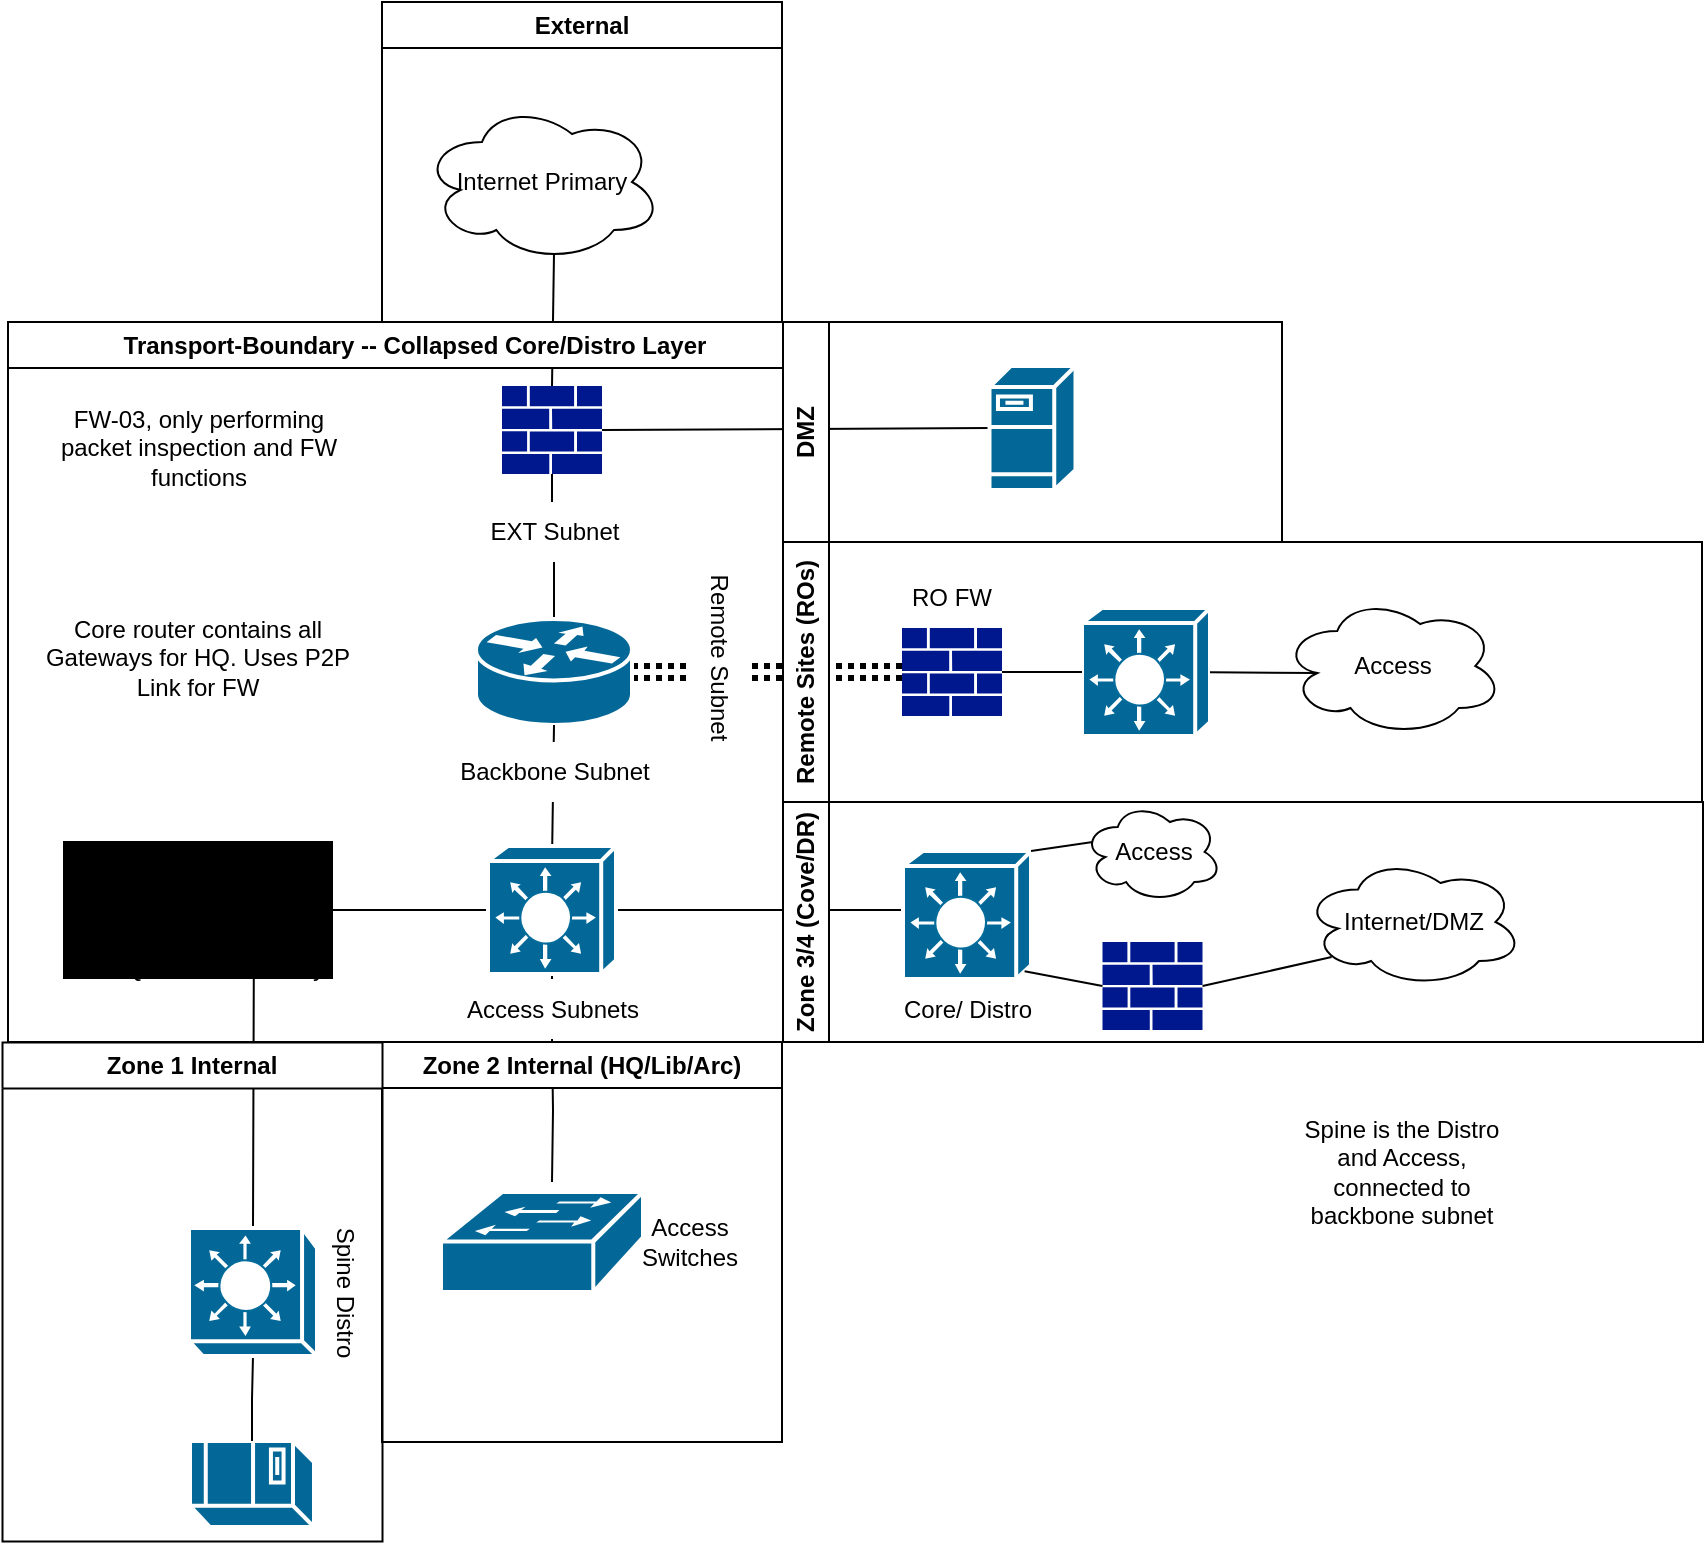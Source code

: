 <mxfile version="26.1.0" pages="2">
  <diagram name="L3 Topo" id="GOpjCKeXJividRKamB3C">
    <mxGraphModel dx="1434" dy="746" grid="1" gridSize="10" guides="1" tooltips="1" connect="1" arrows="1" fold="1" page="1" pageScale="1" pageWidth="850" pageHeight="1100" math="0" shadow="0">
      <root>
        <mxCell id="0" />
        <mxCell id="1" parent="0" />
        <mxCell id="jJH2B-7xsKmhPhyJe4CN-24" value="" style="endArrow=none;html=1;rounded=0;entryX=0;entryY=0.5;entryDx=0;entryDy=0;entryPerimeter=0;exitX=0;exitY=0.5;exitDx=0;exitDy=0;exitPerimeter=0;" parent="1" source="re71gaIuVMO5YuEKO1F2-15" target="re71gaIuVMO5YuEKO1F2-11" edge="1">
          <mxGeometry width="50" height="50" relative="1" as="geometry">
            <mxPoint x="320" y="524" as="sourcePoint" />
            <mxPoint x="420" y="525" as="targetPoint" />
            <Array as="points">
              <mxPoint x="126" y="524" />
            </Array>
          </mxGeometry>
        </mxCell>
        <mxCell id="XTu77mCVGWq_RQ6g_cSt-21" value="" style="edgeStyle=orthogonalEdgeStyle;rounded=0;orthogonalLoop=1;jettySize=auto;html=1;endArrow=none;startFill=0;entryX=0.5;entryY=0.98;entryDx=0;entryDy=0;entryPerimeter=0;" edge="1" parent="1" target="XTu77mCVGWq_RQ6g_cSt-20">
          <mxGeometry relative="1" as="geometry">
            <mxPoint x="275" y="548" as="targetPoint" />
            <mxPoint x="275" y="660" as="sourcePoint" />
          </mxGeometry>
        </mxCell>
        <mxCell id="XTu77mCVGWq_RQ6g_cSt-16" value="" style="endArrow=none;html=1;rounded=0;entryX=0;entryY=0.5;entryDx=0;entryDy=0;entryPerimeter=0;exitX=1;exitY=0.5;exitDx=0;exitDy=0;exitPerimeter=0;dashed=1;dashPattern=1 1;shape=link;strokeWidth=3;" edge="1" parent="1" source="jJH2B-7xsKmhPhyJe4CN-5" target="XTu77mCVGWq_RQ6g_cSt-17">
          <mxGeometry width="50" height="50" relative="1" as="geometry">
            <mxPoint x="400" y="570" as="sourcePoint" />
            <mxPoint x="450" y="404" as="targetPoint" />
          </mxGeometry>
        </mxCell>
        <mxCell id="re71gaIuVMO5YuEKO1F2-16" value="" style="edgeStyle=orthogonalEdgeStyle;rounded=0;orthogonalLoop=1;jettySize=auto;html=1;endArrow=none;startFill=0;exitX=0;exitY=0.5;exitDx=0;exitDy=0;exitPerimeter=0;entryX=1;entryY=0.5;entryDx=0;entryDy=0;entryPerimeter=0;" parent="1" target="re71gaIuVMO5YuEKO1F2-15" edge="1" source="re71gaIuVMO5YuEKO1F2-2">
          <mxGeometry relative="1" as="geometry">
            <mxPoint x="460" y="396.5" as="sourcePoint" />
            <mxPoint x="360" y="530" as="targetPoint" />
            <Array as="points">
              <mxPoint x="451" y="524" />
            </Array>
          </mxGeometry>
        </mxCell>
        <mxCell id="jJH2B-7xsKmhPhyJe4CN-29" value="" style="edgeStyle=orthogonalEdgeStyle;rounded=0;orthogonalLoop=1;jettySize=auto;html=1;endArrow=none;startFill=0;entryX=0.5;entryY=0.98;entryDx=0;entryDy=0;entryPerimeter=0;" parent="1" edge="1" source="XTu77mCVGWq_RQ6g_cSt-20">
          <mxGeometry relative="1" as="geometry">
            <mxPoint x="275" y="548" as="targetPoint" />
            <mxPoint x="275" y="660" as="sourcePoint" />
          </mxGeometry>
        </mxCell>
        <mxCell id="jJH2B-7xsKmhPhyJe4CN-3" value="" style="endArrow=none;html=1;rounded=0;entryX=0.55;entryY=0.95;entryDx=0;entryDy=0;entryPerimeter=0;exitX=0.5;exitY=0;exitDx=0;exitDy=0;exitPerimeter=0;" parent="1" source="jJH2B-7xsKmhPhyJe4CN-1" target="jJH2B-7xsKmhPhyJe4CN-2" edge="1">
          <mxGeometry width="50" height="50" relative="1" as="geometry">
            <mxPoint x="-65" y="320" as="sourcePoint" />
            <mxPoint x="-15" y="270" as="targetPoint" />
          </mxGeometry>
        </mxCell>
        <mxCell id="jJH2B-7xsKmhPhyJe4CN-4" value="External" style="swimlane;whiteSpace=wrap;html=1;" parent="1" vertex="1">
          <mxGeometry x="190" y="70" width="200" height="160" as="geometry" />
        </mxCell>
        <mxCell id="jJH2B-7xsKmhPhyJe4CN-2" value="Internet Primary" style="ellipse;shape=cloud;whiteSpace=wrap;html=1;" parent="jJH2B-7xsKmhPhyJe4CN-4" vertex="1">
          <mxGeometry x="20" y="50" width="120" height="80" as="geometry" />
        </mxCell>
        <mxCell id="jJH2B-7xsKmhPhyJe4CN-8" value="Transport-Boundary -- Collapsed Core/Distro Layer" style="swimlane;whiteSpace=wrap;html=1;" parent="1" vertex="1">
          <mxGeometry x="3" y="230" width="407" height="360" as="geometry" />
        </mxCell>
        <mxCell id="re71gaIuVMO5YuEKO1F2-22" value="" style="edgeStyle=orthogonalEdgeStyle;rounded=0;orthogonalLoop=1;jettySize=auto;html=1;endArrow=none;startFill=0;entryX=0.5;entryY=1;entryDx=0;entryDy=0;entryPerimeter=0;" parent="jJH2B-7xsKmhPhyJe4CN-8" source="jJH2B-7xsKmhPhyJe4CN-5" target="jJH2B-7xsKmhPhyJe4CN-1" edge="1">
          <mxGeometry relative="1" as="geometry">
            <mxPoint x="735" y="310" as="sourcePoint" />
            <mxPoint x="735" y="246" as="targetPoint" />
          </mxGeometry>
        </mxCell>
        <mxCell id="jJH2B-7xsKmhPhyJe4CN-1" value="" style="sketch=0;aspect=fixed;pointerEvents=1;shadow=0;dashed=0;html=1;strokeColor=none;labelPosition=center;verticalLabelPosition=bottom;verticalAlign=top;align=center;fillColor=#00188D;shape=mxgraph.mscae.enterprise.firewall" parent="jJH2B-7xsKmhPhyJe4CN-8" vertex="1">
          <mxGeometry x="247" y="32" width="50" height="44" as="geometry" />
        </mxCell>
        <mxCell id="jJH2B-7xsKmhPhyJe4CN-5" value="" style="shape=mxgraph.cisco.routers.router;sketch=0;html=1;pointerEvents=1;dashed=0;fillColor=#036897;strokeColor=#ffffff;strokeWidth=2;verticalLabelPosition=bottom;verticalAlign=top;align=center;outlineConnect=0;" parent="jJH2B-7xsKmhPhyJe4CN-8" vertex="1">
          <mxGeometry x="234" y="148.5" width="78" height="53" as="geometry" />
        </mxCell>
        <mxCell id="jJH2B-7xsKmhPhyJe4CN-6" value="Core router contains all Gateways for HQ. Uses P2P Link for FW" style="text;html=1;align=center;verticalAlign=middle;whiteSpace=wrap;rounded=0;" parent="jJH2B-7xsKmhPhyJe4CN-8" vertex="1">
          <mxGeometry x="7" y="143" width="176" height="50" as="geometry" />
        </mxCell>
        <mxCell id="jJH2B-7xsKmhPhyJe4CN-9" value="FW-03, only performing packet inspection and FW functions" style="text;html=1;align=center;verticalAlign=middle;whiteSpace=wrap;rounded=0;" parent="jJH2B-7xsKmhPhyJe4CN-8" vertex="1">
          <mxGeometry x="17.5" y="41" width="155" height="43" as="geometry" />
        </mxCell>
        <mxCell id="jJH2B-7xsKmhPhyJe4CN-21" value="" style="edgeStyle=orthogonalEdgeStyle;rounded=0;orthogonalLoop=1;jettySize=auto;html=1;entryX=0.5;entryY=1;entryDx=0;entryDy=0;entryPerimeter=0;endArrow=none;startFill=0;exitX=0.5;exitY=0;exitDx=0;exitDy=0;exitPerimeter=0;" parent="jJH2B-7xsKmhPhyJe4CN-8" target="jJH2B-7xsKmhPhyJe4CN-5" edge="1">
          <mxGeometry relative="1" as="geometry">
            <mxPoint x="272" y="269" as="sourcePoint" />
            <mxPoint x="272" y="234" as="targetPoint" />
          </mxGeometry>
        </mxCell>
        <mxCell id="jJH2B-7xsKmhPhyJe4CN-26" value="Core switch connects everything to the core layer, this is our existing core. Acts as distribution for HQ/Lib/Archive Only" style="text;html=1;align=center;verticalAlign=middle;whiteSpace=wrap;rounded=0;fillColor=light-dark(#000000,#030303);fillStyle=solid;" parent="jJH2B-7xsKmhPhyJe4CN-8" vertex="1">
          <mxGeometry x="27.5" y="259.5" width="135" height="69" as="geometry" />
        </mxCell>
        <mxCell id="jJH2B-7xsKmhPhyJe4CN-40" value="&lt;font style=&quot;color: light-dark(rgb(0, 0, 0), rgb(3, 3, 3));&quot;&gt;Backbone Subnet&lt;/font&gt;" style="text;html=1;align=center;verticalAlign=middle;whiteSpace=wrap;rounded=0;fillColor=light-dark(#FFFFFF,#FFFFFF);fillStyle=solid;" parent="jJH2B-7xsKmhPhyJe4CN-8" vertex="1">
          <mxGeometry x="221.5" y="210" width="103" height="30" as="geometry" />
        </mxCell>
        <mxCell id="re71gaIuVMO5YuEKO1F2-15" value="" style="shape=mxgraph.cisco.switches.layer_3_switch;sketch=0;html=1;pointerEvents=1;dashed=0;fillColor=#036897;strokeColor=#ffffff;strokeWidth=2;verticalLabelPosition=bottom;verticalAlign=top;align=center;outlineConnect=0;" parent="jJH2B-7xsKmhPhyJe4CN-8" vertex="1">
          <mxGeometry x="240" y="262" width="64" height="64" as="geometry" />
        </mxCell>
        <mxCell id="re71gaIuVMO5YuEKO1F2-21" value="&lt;font style=&quot;color: light-dark(rgb(0, 0, 0), rgb(3, 3, 3));&quot;&gt;EXT Subnet&lt;/font&gt;" style="text;html=1;align=center;verticalAlign=middle;whiteSpace=wrap;rounded=0;fillColor=light-dark(#FFFFFF,#FFFFFF);fillStyle=solid;" parent="jJH2B-7xsKmhPhyJe4CN-8" vertex="1">
          <mxGeometry x="221.5" y="90" width="103" height="30" as="geometry" />
        </mxCell>
        <mxCell id="re71gaIuVMO5YuEKO1F2-9" value="&lt;font style=&quot;color: light-dark(rgb(0, 0, 0), rgb(3, 3, 3));&quot;&gt;Remote Subnet&lt;/font&gt;" style="text;html=1;align=center;verticalAlign=middle;whiteSpace=wrap;rounded=0;fillColor=light-dark(#FFFFFF,#FFFFFF);fillStyle=solid;rotation=90;" parent="jJH2B-7xsKmhPhyJe4CN-8" vertex="1">
          <mxGeometry x="304" y="153" width="103" height="30" as="geometry" />
        </mxCell>
        <mxCell id="XTu77mCVGWq_RQ6g_cSt-20" value="&lt;font style=&quot;color: light-dark(rgb(0, 0, 0), rgb(3, 3, 3));&quot;&gt;Access Subnets&lt;/font&gt;" style="text;html=1;align=center;verticalAlign=middle;whiteSpace=wrap;rounded=0;fillColor=light-dark(#FFFFFF,#FFFFFF);fillStyle=solid;" vertex="1" parent="jJH2B-7xsKmhPhyJe4CN-8">
          <mxGeometry x="220.5" y="328.5" width="103" height="30" as="geometry" />
        </mxCell>
        <mxCell id="jJH2B-7xsKmhPhyJe4CN-14" value="" style="endArrow=none;html=1;rounded=0;entryX=0;entryY=0.5;entryDx=0;entryDy=0;entryPerimeter=0;exitX=1;exitY=0.5;exitDx=0;exitDy=0;exitPerimeter=0;" parent="1" source="jJH2B-7xsKmhPhyJe4CN-1" target="jJH2B-7xsKmhPhyJe4CN-13" edge="1">
          <mxGeometry width="50" height="50" relative="1" as="geometry">
            <mxPoint x="300" y="370" as="sourcePoint" />
            <mxPoint x="350" y="320" as="targetPoint" />
          </mxGeometry>
        </mxCell>
        <mxCell id="jJH2B-7xsKmhPhyJe4CN-10" value="DMZ" style="swimlane;horizontal=0;whiteSpace=wrap;html=1;flipH=1;flipV=0;direction=west;" parent="1" vertex="1">
          <mxGeometry x="390.5" y="230" width="249.5" height="110" as="geometry" />
        </mxCell>
        <mxCell id="jJH2B-7xsKmhPhyJe4CN-13" value="" style="shape=mxgraph.cisco.servers.fileserver;sketch=0;html=1;pointerEvents=1;dashed=0;fillColor=#036897;strokeColor=#ffffff;strokeWidth=2;verticalLabelPosition=bottom;verticalAlign=top;align=center;outlineConnect=0;" parent="jJH2B-7xsKmhPhyJe4CN-10" vertex="1">
          <mxGeometry x="103.25" y="22" width="43" height="62" as="geometry" />
        </mxCell>
        <mxCell id="jJH2B-7xsKmhPhyJe4CN-18" value="Zone 2 Internal (HQ/Lib/Arc)" style="swimlane;whiteSpace=wrap;html=1;" parent="1" vertex="1">
          <mxGeometry x="190" y="590" width="200" height="200" as="geometry" />
        </mxCell>
        <mxCell id="jJH2B-7xsKmhPhyJe4CN-28" value="Access Switches" style="text;html=1;align=center;verticalAlign=middle;whiteSpace=wrap;rounded=0;" parent="jJH2B-7xsKmhPhyJe4CN-18" vertex="1">
          <mxGeometry x="124" y="85" width="60" height="30" as="geometry" />
        </mxCell>
        <mxCell id="re71gaIuVMO5YuEKO1F2-12" value="" style="shape=mxgraph.cisco.switches.workgroup_switch;sketch=0;html=1;pointerEvents=1;dashed=0;fillColor=#036897;strokeColor=#ffffff;strokeWidth=2;verticalLabelPosition=bottom;verticalAlign=top;align=center;outlineConnect=0;" parent="jJH2B-7xsKmhPhyJe4CN-18" vertex="1">
          <mxGeometry x="29.5" y="75" width="101" height="50" as="geometry" />
        </mxCell>
        <mxCell id="jJH2B-7xsKmhPhyJe4CN-37" value="Spine is the Distro and Access, connected to backbone subnet" style="text;html=1;align=center;verticalAlign=middle;whiteSpace=wrap;rounded=0;" parent="1" vertex="1">
          <mxGeometry x="650" y="617.5" width="100" height="75" as="geometry" />
        </mxCell>
        <mxCell id="jJH2B-7xsKmhPhyJe4CN-15" value="Zone 1 Internal" style="swimlane;horizontal=0;whiteSpace=wrap;html=1;flipH=1;flipV=0;direction=west;startSize=23;rotation=90;" parent="1" vertex="1">
          <mxGeometry x="-29.5" y="620" width="249.5" height="190" as="geometry" />
        </mxCell>
        <mxCell id="jJH2B-7xsKmhPhyJe4CN-16" value="" style="shape=mxgraph.cisco.servers.fileserver;sketch=0;html=1;pointerEvents=1;dashed=0;fillColor=#036897;strokeColor=#ffffff;strokeWidth=2;verticalLabelPosition=bottom;verticalAlign=top;align=center;outlineConnect=0;rotation=90;" parent="jJH2B-7xsKmhPhyJe4CN-15" vertex="1">
          <mxGeometry x="133" y="160" width="43" height="62" as="geometry" />
        </mxCell>
        <mxCell id="jJH2B-7xsKmhPhyJe4CN-25" value="Spine Distro" style="text;html=1;align=center;verticalAlign=middle;whiteSpace=wrap;rounded=0;rotation=90;" parent="jJH2B-7xsKmhPhyJe4CN-15" vertex="1">
          <mxGeometry x="161" y="80" width="80" height="30" as="geometry" />
        </mxCell>
        <mxCell id="re71gaIuVMO5YuEKO1F2-17" value="" style="edgeStyle=orthogonalEdgeStyle;rounded=0;orthogonalLoop=1;jettySize=auto;html=1;endArrow=none;startFill=0;" parent="jJH2B-7xsKmhPhyJe4CN-15" source="jJH2B-7xsKmhPhyJe4CN-16" target="re71gaIuVMO5YuEKO1F2-11" edge="1">
          <mxGeometry relative="1" as="geometry">
            <mxPoint x="-245" y="924" as="targetPoint" />
            <mxPoint x="-245" y="1021" as="sourcePoint" />
          </mxGeometry>
        </mxCell>
        <mxCell id="re71gaIuVMO5YuEKO1F2-11" value="" style="shape=mxgraph.cisco.switches.layer_3_switch;sketch=0;html=1;pointerEvents=1;dashed=0;fillColor=#036897;strokeColor=#ffffff;strokeWidth=2;verticalLabelPosition=bottom;verticalAlign=top;align=center;outlineConnect=0;rotation=90;" parent="jJH2B-7xsKmhPhyJe4CN-15" vertex="1">
          <mxGeometry x="123" y="63" width="64" height="64" as="geometry" />
        </mxCell>
        <mxCell id="jJH2B-7xsKmhPhyJe4CN-41" value="Zone 3/4 (Cove/DR)" style="swimlane;horizontal=0;whiteSpace=wrap;html=1;startSize=23;" parent="1" vertex="1">
          <mxGeometry x="390.5" y="470" width="460" height="120" as="geometry" />
        </mxCell>
        <mxCell id="re71gaIuVMO5YuEKO1F2-5" value="Core/ Distro" style="text;html=1;align=center;verticalAlign=middle;whiteSpace=wrap;rounded=0;" parent="jJH2B-7xsKmhPhyJe4CN-41" vertex="1">
          <mxGeometry x="32" y="88.5" width="120" height="30" as="geometry" />
        </mxCell>
        <mxCell id="re71gaIuVMO5YuEKO1F2-2" value="" style="shape=mxgraph.cisco.switches.layer_3_switch;sketch=0;html=1;pointerEvents=1;dashed=0;fillColor=#036897;strokeColor=#ffffff;strokeWidth=2;verticalLabelPosition=bottom;verticalAlign=top;align=center;outlineConnect=0;" parent="jJH2B-7xsKmhPhyJe4CN-41" vertex="1">
          <mxGeometry x="60" y="24.5" width="64" height="64" as="geometry" />
        </mxCell>
        <mxCell id="re71gaIuVMO5YuEKO1F2-23" value="Access" style="ellipse;shape=cloud;whiteSpace=wrap;html=1;" parent="jJH2B-7xsKmhPhyJe4CN-41" vertex="1">
          <mxGeometry x="150" width="69.5" height="50" as="geometry" />
        </mxCell>
        <mxCell id="XTu77mCVGWq_RQ6g_cSt-6" value="" style="sketch=0;aspect=fixed;pointerEvents=1;shadow=0;dashed=0;html=1;strokeColor=none;labelPosition=center;verticalLabelPosition=bottom;verticalAlign=top;align=center;fillColor=#00188D;shape=mxgraph.mscae.enterprise.firewall" vertex="1" parent="jJH2B-7xsKmhPhyJe4CN-41">
          <mxGeometry x="159.75" y="70" width="50" height="44" as="geometry" />
        </mxCell>
        <mxCell id="XTu77mCVGWq_RQ6g_cSt-7" value="" style="endArrow=none;html=1;rounded=0;entryX=0.95;entryY=0.94;entryDx=0;entryDy=0;entryPerimeter=0;exitX=0;exitY=0.5;exitDx=0;exitDy=0;exitPerimeter=0;" edge="1" parent="jJH2B-7xsKmhPhyJe4CN-41" source="XTu77mCVGWq_RQ6g_cSt-6" target="re71gaIuVMO5YuEKO1F2-2">
          <mxGeometry width="50" height="50" relative="1" as="geometry">
            <mxPoint x="10" y="130" as="sourcePoint" />
            <mxPoint x="60" y="80" as="targetPoint" />
          </mxGeometry>
        </mxCell>
        <mxCell id="XTu77mCVGWq_RQ6g_cSt-8" value="" style="endArrow=none;html=1;rounded=0;entryX=0.07;entryY=0.4;entryDx=0;entryDy=0;entryPerimeter=0;exitX=1;exitY=0;exitDx=0;exitDy=0;exitPerimeter=0;" edge="1" parent="jJH2B-7xsKmhPhyJe4CN-41" source="re71gaIuVMO5YuEKO1F2-2" target="re71gaIuVMO5YuEKO1F2-23">
          <mxGeometry width="50" height="50" relative="1" as="geometry">
            <mxPoint x="10" y="130" as="sourcePoint" />
            <mxPoint x="60" y="80" as="targetPoint" />
          </mxGeometry>
        </mxCell>
        <mxCell id="XTu77mCVGWq_RQ6g_cSt-9" value="Internet/DMZ" style="ellipse;shape=cloud;whiteSpace=wrap;html=1;" vertex="1" parent="jJH2B-7xsKmhPhyJe4CN-41">
          <mxGeometry x="260" y="27.5" width="110" height="65" as="geometry" />
        </mxCell>
        <mxCell id="XTu77mCVGWq_RQ6g_cSt-10" value="" style="endArrow=none;html=1;rounded=0;entryX=0.13;entryY=0.77;entryDx=0;entryDy=0;entryPerimeter=0;exitX=1;exitY=0.5;exitDx=0;exitDy=0;exitPerimeter=0;" edge="1" parent="jJH2B-7xsKmhPhyJe4CN-41" source="XTu77mCVGWq_RQ6g_cSt-6" target="XTu77mCVGWq_RQ6g_cSt-9">
          <mxGeometry width="50" height="50" relative="1" as="geometry">
            <mxPoint x="10" y="130" as="sourcePoint" />
            <mxPoint x="60" y="80" as="targetPoint" />
          </mxGeometry>
        </mxCell>
        <mxCell id="XTu77mCVGWq_RQ6g_cSt-11" value="Remote Sites (ROs)" style="swimlane;horizontal=0;whiteSpace=wrap;html=1;flipH=1;flipV=0;direction=west;startSize=23;" vertex="1" parent="1">
          <mxGeometry x="390.5" y="340" width="459.5" height="130" as="geometry" />
        </mxCell>
        <mxCell id="XTu77mCVGWq_RQ6g_cSt-13" value="RO FW" style="text;html=1;align=center;verticalAlign=middle;whiteSpace=wrap;rounded=0;" vertex="1" parent="XTu77mCVGWq_RQ6g_cSt-11">
          <mxGeometry x="44.5" y="13" width="80" height="30" as="geometry" />
        </mxCell>
        <mxCell id="XTu77mCVGWq_RQ6g_cSt-17" value="" style="sketch=0;aspect=fixed;pointerEvents=1;shadow=0;dashed=0;html=1;strokeColor=none;labelPosition=center;verticalLabelPosition=bottom;verticalAlign=top;align=center;fillColor=#00188D;shape=mxgraph.mscae.enterprise.firewall" vertex="1" parent="XTu77mCVGWq_RQ6g_cSt-11">
          <mxGeometry x="59.5" y="43" width="50" height="44" as="geometry" />
        </mxCell>
        <mxCell id="XTu77mCVGWq_RQ6g_cSt-18" value="" style="shape=mxgraph.cisco.switches.layer_3_switch;sketch=0;html=1;pointerEvents=1;dashed=0;fillColor=#036897;strokeColor=#ffffff;strokeWidth=2;verticalLabelPosition=bottom;verticalAlign=top;align=center;outlineConnect=0;" vertex="1" parent="XTu77mCVGWq_RQ6g_cSt-11">
          <mxGeometry x="149.5" y="33" width="64" height="64" as="geometry" />
        </mxCell>
        <mxCell id="XTu77mCVGWq_RQ6g_cSt-22" value="" style="endArrow=none;html=1;rounded=0;entryX=0;entryY=0.5;entryDx=0;entryDy=0;entryPerimeter=0;exitX=1;exitY=0.5;exitDx=0;exitDy=0;exitPerimeter=0;" edge="1" parent="XTu77mCVGWq_RQ6g_cSt-11" source="XTu77mCVGWq_RQ6g_cSt-17" target="XTu77mCVGWq_RQ6g_cSt-18">
          <mxGeometry width="50" height="50" relative="1" as="geometry">
            <mxPoint x="-110.5" y="230" as="sourcePoint" />
            <mxPoint x="-60.5" y="180" as="targetPoint" />
          </mxGeometry>
        </mxCell>
        <mxCell id="XTu77mCVGWq_RQ6g_cSt-23" value="Access" style="ellipse;shape=cloud;whiteSpace=wrap;html=1;" vertex="1" parent="XTu77mCVGWq_RQ6g_cSt-11">
          <mxGeometry x="249.5" y="27" width="110.5" height="70" as="geometry" />
        </mxCell>
        <mxCell id="XTu77mCVGWq_RQ6g_cSt-24" value="" style="endArrow=none;html=1;rounded=0;entryX=0.16;entryY=0.55;entryDx=0;entryDy=0;entryPerimeter=0;" edge="1" parent="XTu77mCVGWq_RQ6g_cSt-11" source="XTu77mCVGWq_RQ6g_cSt-18" target="XTu77mCVGWq_RQ6g_cSt-23">
          <mxGeometry width="50" height="50" relative="1" as="geometry">
            <mxPoint x="-110.5" y="230" as="sourcePoint" />
            <mxPoint x="-60.5" y="180" as="targetPoint" />
          </mxGeometry>
        </mxCell>
      </root>
    </mxGraphModel>
  </diagram>
  <diagram id="omkMXJsfDcd_D2TGf_Po" name="OSPF Topo">
    <mxGraphModel dx="1674" dy="746" grid="1" gridSize="10" guides="1" tooltips="1" connect="1" arrows="1" fold="1" page="1" pageScale="1" pageWidth="850" pageHeight="1100" math="0" shadow="0">
      <root>
        <mxCell id="0" />
        <mxCell id="1" parent="0" />
      </root>
    </mxGraphModel>
  </diagram>
</mxfile>
